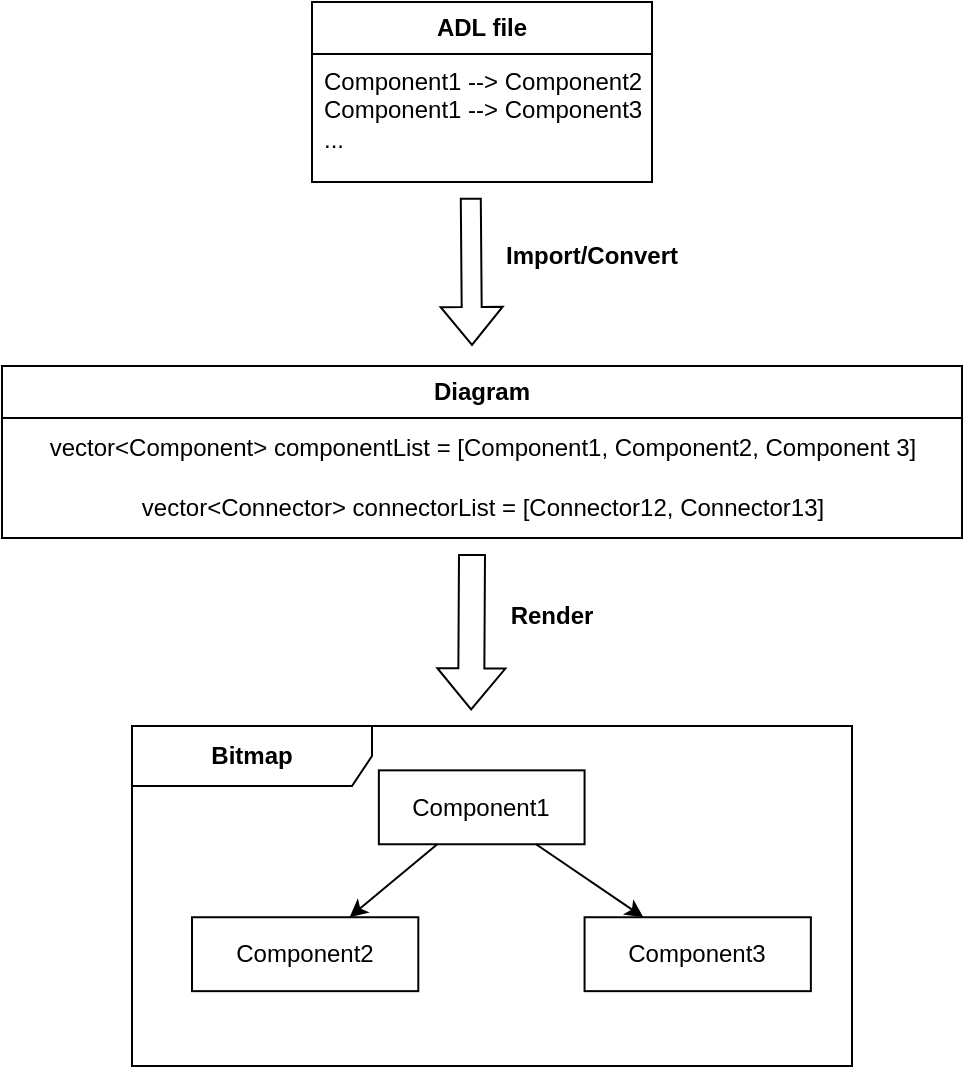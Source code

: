 <mxfile version="22.0.8" type="github">
  <diagram name="Page-1" id="YkVL4qODUjQ8gRbMIn03">
    <mxGraphModel dx="2244" dy="747" grid="1" gridSize="10" guides="1" tooltips="1" connect="1" arrows="1" fold="1" page="1" pageScale="1" pageWidth="850" pageHeight="1100" math="0" shadow="0">
      <root>
        <mxCell id="0" />
        <mxCell id="1" parent="0" />
        <mxCell id="SzpcimQVXC5Mvg5-tODH-6" value="&lt;b&gt;ADL file&lt;/b&gt;" style="swimlane;fontStyle=0;childLayout=stackLayout;horizontal=1;startSize=26;fillColor=none;horizontalStack=0;resizeParent=1;resizeParentMax=0;resizeLast=0;collapsible=1;marginBottom=0;whiteSpace=wrap;html=1;" parent="1" vertex="1">
          <mxGeometry x="40" y="138" width="170" height="90" as="geometry" />
        </mxCell>
        <mxCell id="SzpcimQVXC5Mvg5-tODH-7" value="Component1 --&amp;gt; Component2&lt;br&gt;Component1 --&amp;gt; Component3&lt;br&gt;..." style="text;strokeColor=none;fillColor=none;align=left;verticalAlign=top;spacingLeft=4;spacingRight=4;overflow=hidden;rotatable=0;points=[[0,0.5],[1,0.5]];portConstraint=eastwest;whiteSpace=wrap;html=1;" parent="SzpcimQVXC5Mvg5-tODH-6" vertex="1">
          <mxGeometry y="26" width="170" height="64" as="geometry" />
        </mxCell>
        <mxCell id="SzpcimQVXC5Mvg5-tODH-17" value="&lt;b&gt;Diagram&lt;/b&gt;" style="swimlane;fontStyle=0;childLayout=stackLayout;horizontal=1;startSize=26;fillColor=none;horizontalStack=0;resizeParent=1;resizeParentMax=0;resizeLast=0;collapsible=1;marginBottom=0;whiteSpace=wrap;html=1;" parent="1" vertex="1">
          <mxGeometry x="-115" y="320" width="480" height="86" as="geometry" />
        </mxCell>
        <mxCell id="SzpcimQVXC5Mvg5-tODH-21" value="vector&amp;lt;Component&amp;gt; componentList = [Component1, Component2, Component 3]" style="text;html=1;align=center;verticalAlign=middle;resizable=0;points=[];autosize=1;strokeColor=none;fillColor=none;" parent="SzpcimQVXC5Mvg5-tODH-17" vertex="1">
          <mxGeometry y="26" width="480" height="30" as="geometry" />
        </mxCell>
        <mxCell id="SzpcimQVXC5Mvg5-tODH-22" value="vector&amp;lt;Connector&amp;gt; connectorList = [Connector12, Connector13]" style="text;html=1;align=center;verticalAlign=middle;resizable=0;points=[];autosize=1;strokeColor=none;fillColor=none;" parent="SzpcimQVXC5Mvg5-tODH-17" vertex="1">
          <mxGeometry y="56" width="480" height="30" as="geometry" />
        </mxCell>
        <mxCell id="SzpcimQVXC5Mvg5-tODH-38" style="rounded=0;orthogonalLoop=1;jettySize=auto;html=1;shape=flexArrow;exitX=0.467;exitY=1.123;exitDx=0;exitDy=0;exitPerimeter=0;" parent="1" edge="1" source="SzpcimQVXC5Mvg5-tODH-7">
          <mxGeometry relative="1" as="geometry">
            <mxPoint x="230" y="190" as="sourcePoint" />
            <mxPoint x="120" y="310" as="targetPoint" />
          </mxGeometry>
        </mxCell>
        <mxCell id="SzpcimQVXC5Mvg5-tODH-41" value="" style="shape=flexArrow;endArrow=classic;html=1;rounded=0;width=13;endSize=6.5;entryX=0.471;entryY=-0.046;entryDx=0;entryDy=0;entryPerimeter=0;" parent="1" edge="1" target="SzpcimQVXC5Mvg5-tODH-31">
          <mxGeometry width="50" height="50" relative="1" as="geometry">
            <mxPoint x="120" y="414" as="sourcePoint" />
            <mxPoint x="120" y="484" as="targetPoint" />
          </mxGeometry>
        </mxCell>
        <mxCell id="SzpcimQVXC5Mvg5-tODH-43" value="Import/Convert" style="text;html=1;strokeColor=none;fillColor=none;align=center;verticalAlign=middle;whiteSpace=wrap;rounded=0;fontStyle=1" parent="1" vertex="1">
          <mxGeometry x="150" y="250" width="60" height="30" as="geometry" />
        </mxCell>
        <mxCell id="SzpcimQVXC5Mvg5-tODH-45" value="&lt;b&gt;Render&lt;/b&gt;" style="text;html=1;strokeColor=none;fillColor=none;align=center;verticalAlign=middle;whiteSpace=wrap;rounded=0;" parent="1" vertex="1">
          <mxGeometry x="130" y="430" width="60" height="30" as="geometry" />
        </mxCell>
        <mxCell id="SzpcimQVXC5Mvg5-tODH-37" value="" style="group" parent="1" vertex="1" connectable="0">
          <mxGeometry x="-50" y="500" width="360" height="170" as="geometry" />
        </mxCell>
        <mxCell id="SzpcimQVXC5Mvg5-tODH-31" value="&lt;b&gt;Bitmap&lt;/b&gt;" style="shape=umlFrame;whiteSpace=wrap;html=1;pointerEvents=0;width=120;height=30;" parent="SzpcimQVXC5Mvg5-tODH-37" vertex="1">
          <mxGeometry width="360" height="170" as="geometry" />
        </mxCell>
        <mxCell id="SzpcimQVXC5Mvg5-tODH-32" value="Component1" style="html=1;whiteSpace=wrap;" parent="SzpcimQVXC5Mvg5-tODH-37" vertex="1">
          <mxGeometry x="123.429" y="22.174" width="102.857" height="36.957" as="geometry" />
        </mxCell>
        <mxCell id="SzpcimQVXC5Mvg5-tODH-33" value="Component2" style="html=1;whiteSpace=wrap;" parent="SzpcimQVXC5Mvg5-tODH-37" vertex="1">
          <mxGeometry x="30.003" y="95.622" width="113.143" height="36.957" as="geometry" />
        </mxCell>
        <mxCell id="SzpcimQVXC5Mvg5-tODH-35" style="rounded=0;orthogonalLoop=1;jettySize=auto;html=1;" parent="SzpcimQVXC5Mvg5-tODH-37" source="SzpcimQVXC5Mvg5-tODH-32" target="SzpcimQVXC5Mvg5-tODH-33" edge="1">
          <mxGeometry relative="1" as="geometry" />
        </mxCell>
        <mxCell id="SzpcimQVXC5Mvg5-tODH-34" value="Component3" style="html=1;whiteSpace=wrap;" parent="SzpcimQVXC5Mvg5-tODH-37" vertex="1">
          <mxGeometry x="226.286" y="95.622" width="113.143" height="36.957" as="geometry" />
        </mxCell>
        <mxCell id="SzpcimQVXC5Mvg5-tODH-36" style="rounded=0;orthogonalLoop=1;jettySize=auto;html=1;" parent="SzpcimQVXC5Mvg5-tODH-37" source="SzpcimQVXC5Mvg5-tODH-32" target="SzpcimQVXC5Mvg5-tODH-34" edge="1">
          <mxGeometry relative="1" as="geometry" />
        </mxCell>
      </root>
    </mxGraphModel>
  </diagram>
</mxfile>
